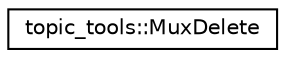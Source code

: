 digraph "Graphical Class Hierarchy"
{
  edge [fontname="Helvetica",fontsize="10",labelfontname="Helvetica",labelfontsize="10"];
  node [fontname="Helvetica",fontsize="10",shape=record];
  rankdir="LR";
  Node1 [label="topic_tools::MuxDelete",height=0.2,width=0.4,color="black", fillcolor="white", style="filled",URL="$classtopic__tools_1_1_mux_delete.html"];
}
